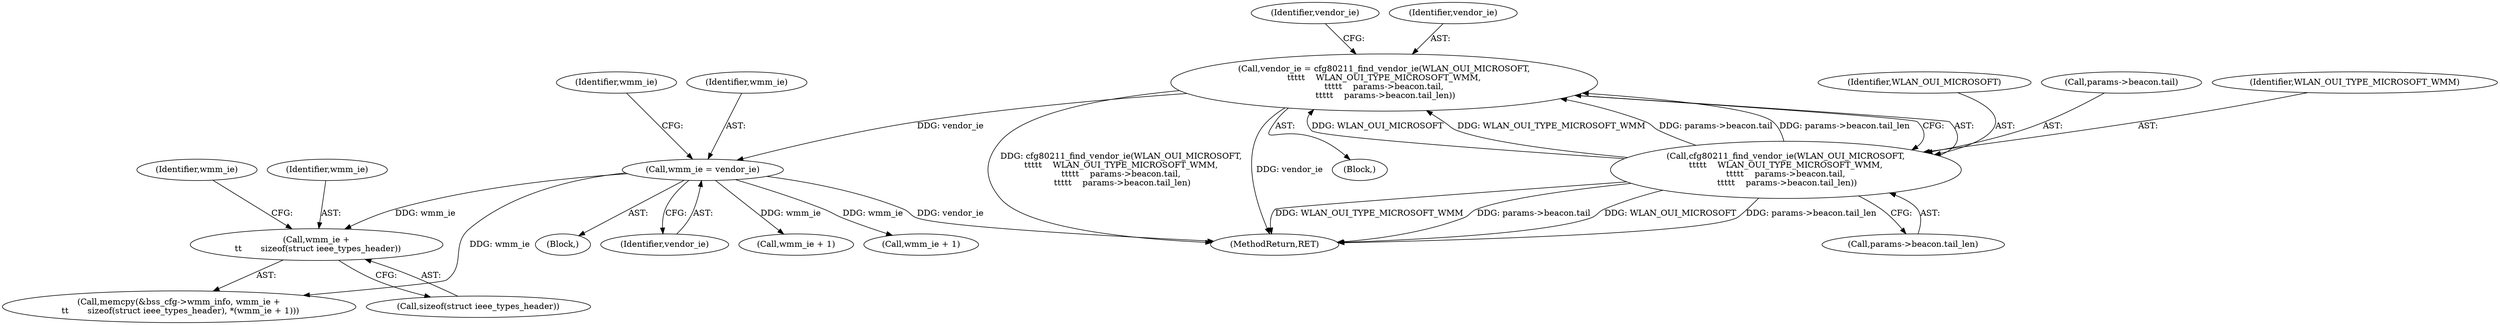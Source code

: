 digraph "0_linux_7caac62ed598a196d6ddf8d9c121e12e082cac3_1@API" {
"1000145" [label="(Call,wmm_ie +\n \t\t       sizeof(struct ieee_types_header))"];
"1000128" [label="(Call,wmm_ie = vendor_ie)"];
"1000110" [label="(Call,vendor_ie = cfg80211_find_vendor_ie(WLAN_OUI_MICROSOFT,\n\t\t\t\t\t    WLAN_OUI_TYPE_MICROSOFT_WMM,\n\t\t\t\t\t    params->beacon.tail,\n \t\t\t\t\t    params->beacon.tail_len))"];
"1000112" [label="(Call,cfg80211_find_vendor_ie(WLAN_OUI_MICROSOFT,\n\t\t\t\t\t    WLAN_OUI_TYPE_MICROSOFT_WMM,\n\t\t\t\t\t    params->beacon.tail,\n \t\t\t\t\t    params->beacon.tail_len))"];
"1000126" [label="(Identifier,vendor_ie)"];
"1000128" [label="(Call,wmm_ie = vendor_ie)"];
"1000151" [label="(Identifier,wmm_ie)"];
"1000130" [label="(Identifier,vendor_ie)"];
"1000205" [label="(MethodReturn,RET)"];
"1000104" [label="(Block,)"];
"1000111" [label="(Identifier,vendor_ie)"];
"1000140" [label="(Call,memcpy(&bss_cfg->wmm_info, wmm_ie +\n \t\t       sizeof(struct ieee_types_header), *(wmm_ie + 1)))"];
"1000110" [label="(Call,vendor_ie = cfg80211_find_vendor_ie(WLAN_OUI_MICROSOFT,\n\t\t\t\t\t    WLAN_OUI_TYPE_MICROSOFT_WMM,\n\t\t\t\t\t    params->beacon.tail,\n \t\t\t\t\t    params->beacon.tail_len))"];
"1000113" [label="(Identifier,WLAN_OUI_MICROSOFT)"];
"1000120" [label="(Call,params->beacon.tail_len)"];
"1000135" [label="(Identifier,wmm_ie)"];
"1000147" [label="(Call,sizeof(struct ieee_types_header))"];
"1000146" [label="(Identifier,wmm_ie)"];
"1000129" [label="(Identifier,wmm_ie)"];
"1000127" [label="(Block,)"];
"1000112" [label="(Call,cfg80211_find_vendor_ie(WLAN_OUI_MICROSOFT,\n\t\t\t\t\t    WLAN_OUI_TYPE_MICROSOFT_WMM,\n\t\t\t\t\t    params->beacon.tail,\n \t\t\t\t\t    params->beacon.tail_len))"];
"1000115" [label="(Call,params->beacon.tail)"];
"1000134" [label="(Call,wmm_ie + 1)"];
"1000114" [label="(Identifier,WLAN_OUI_TYPE_MICROSOFT_WMM)"];
"1000145" [label="(Call,wmm_ie +\n \t\t       sizeof(struct ieee_types_header))"];
"1000150" [label="(Call,wmm_ie + 1)"];
"1000145" -> "1000140"  [label="AST: "];
"1000145" -> "1000147"  [label="CFG: "];
"1000146" -> "1000145"  [label="AST: "];
"1000147" -> "1000145"  [label="AST: "];
"1000151" -> "1000145"  [label="CFG: "];
"1000128" -> "1000145"  [label="DDG: wmm_ie"];
"1000128" -> "1000127"  [label="AST: "];
"1000128" -> "1000130"  [label="CFG: "];
"1000129" -> "1000128"  [label="AST: "];
"1000130" -> "1000128"  [label="AST: "];
"1000135" -> "1000128"  [label="CFG: "];
"1000128" -> "1000205"  [label="DDG: vendor_ie"];
"1000110" -> "1000128"  [label="DDG: vendor_ie"];
"1000128" -> "1000134"  [label="DDG: wmm_ie"];
"1000128" -> "1000140"  [label="DDG: wmm_ie"];
"1000128" -> "1000150"  [label="DDG: wmm_ie"];
"1000110" -> "1000104"  [label="AST: "];
"1000110" -> "1000112"  [label="CFG: "];
"1000111" -> "1000110"  [label="AST: "];
"1000112" -> "1000110"  [label="AST: "];
"1000126" -> "1000110"  [label="CFG: "];
"1000110" -> "1000205"  [label="DDG: cfg80211_find_vendor_ie(WLAN_OUI_MICROSOFT,\n\t\t\t\t\t    WLAN_OUI_TYPE_MICROSOFT_WMM,\n\t\t\t\t\t    params->beacon.tail,\n \t\t\t\t\t    params->beacon.tail_len)"];
"1000110" -> "1000205"  [label="DDG: vendor_ie"];
"1000112" -> "1000110"  [label="DDG: WLAN_OUI_MICROSOFT"];
"1000112" -> "1000110"  [label="DDG: WLAN_OUI_TYPE_MICROSOFT_WMM"];
"1000112" -> "1000110"  [label="DDG: params->beacon.tail"];
"1000112" -> "1000110"  [label="DDG: params->beacon.tail_len"];
"1000112" -> "1000120"  [label="CFG: "];
"1000113" -> "1000112"  [label="AST: "];
"1000114" -> "1000112"  [label="AST: "];
"1000115" -> "1000112"  [label="AST: "];
"1000120" -> "1000112"  [label="AST: "];
"1000112" -> "1000205"  [label="DDG: WLAN_OUI_TYPE_MICROSOFT_WMM"];
"1000112" -> "1000205"  [label="DDG: params->beacon.tail"];
"1000112" -> "1000205"  [label="DDG: WLAN_OUI_MICROSOFT"];
"1000112" -> "1000205"  [label="DDG: params->beacon.tail_len"];
}
